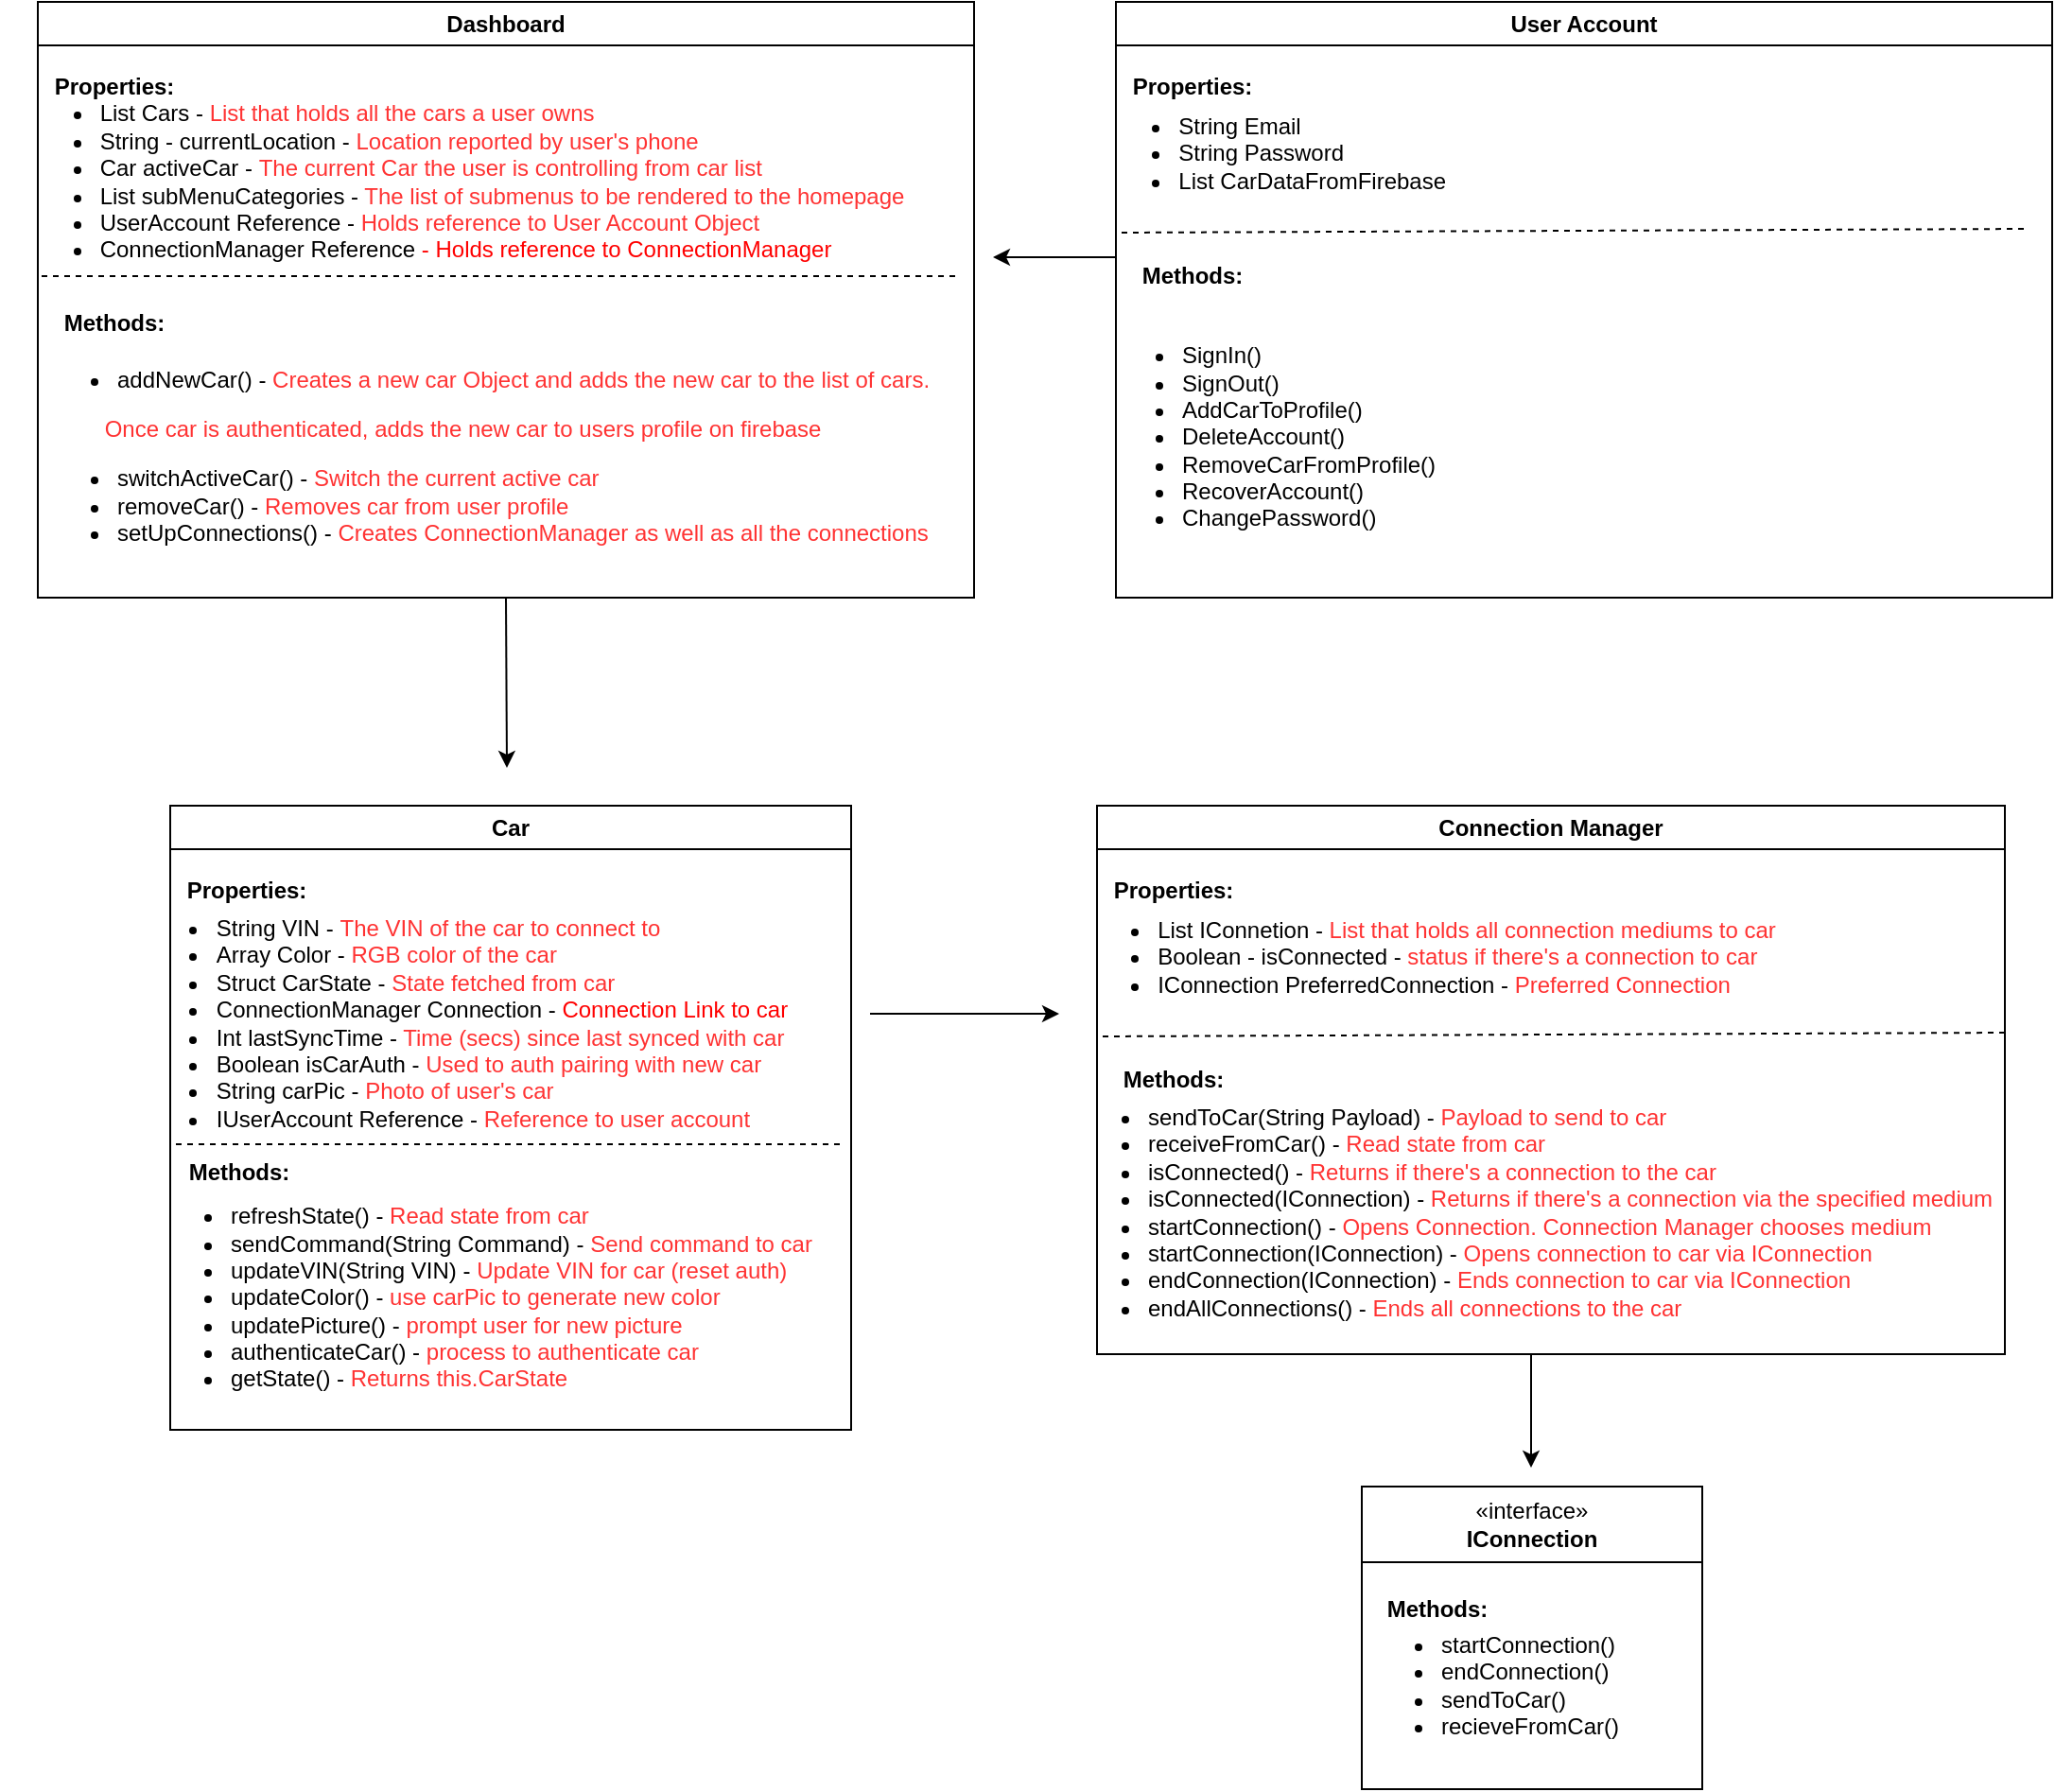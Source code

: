 <mxfile version="21.6.9" type="device">
  <diagram name="Page-1" id="vMF9wIRZA3fUssZkWnM3">
    <mxGraphModel dx="1382" dy="1885" grid="1" gridSize="10" guides="1" tooltips="1" connect="1" arrows="1" fold="1" page="1" pageScale="1" pageWidth="850" pageHeight="1100" math="0" shadow="0">
      <root>
        <mxCell id="0" />
        <mxCell id="1" parent="0" />
        <mxCell id="Fe0PGXJzbjRVoJ1PWfsH-1" value="Car" style="swimlane;whiteSpace=wrap;html=1;" vertex="1" parent="1">
          <mxGeometry x="100" y="-270" width="360" height="330" as="geometry" />
        </mxCell>
        <mxCell id="Fe0PGXJzbjRVoJ1PWfsH-2" value="&lt;b&gt;Properties:&lt;/b&gt;" style="text;html=1;align=center;verticalAlign=middle;resizable=0;points=[];autosize=1;strokeColor=none;fillColor=none;" vertex="1" parent="Fe0PGXJzbjRVoJ1PWfsH-1">
          <mxGeometry x="-5" y="30" width="90" height="30" as="geometry" />
        </mxCell>
        <mxCell id="Fe0PGXJzbjRVoJ1PWfsH-7" value="&lt;ul&gt;&lt;li style=&quot;text-align: left;&quot;&gt;String VIN -&lt;font color=&quot;#ff3333&quot;&gt;&amp;nbsp;The VIN of the car to connect to&lt;/font&gt;&lt;/li&gt;&lt;li style=&quot;text-align: left;&quot;&gt;Array Color - &lt;font color=&quot;#ff3333&quot;&gt;RGB color of the car&lt;/font&gt;&amp;nbsp;&lt;/li&gt;&lt;li style=&quot;text-align: left;&quot;&gt;Struct CarState - &lt;font color=&quot;#ff3333&quot;&gt;State fetched from car&lt;/font&gt;&lt;/li&gt;&lt;li style=&quot;text-align: left;&quot;&gt;ConnectionManager Connection - &lt;font color=&quot;#ff0000&quot;&gt;Connection Link to car&lt;/font&gt;&lt;/li&gt;&lt;li style=&quot;text-align: left;&quot;&gt;Int lastSyncTime - &lt;font color=&quot;#ff3333&quot;&gt;Time (secs) since last synced with car&lt;/font&gt;&lt;/li&gt;&lt;li style=&quot;text-align: left;&quot;&gt;Boolean isCarAuth - &lt;font color=&quot;#ff3333&quot;&gt;Used to auth pairing with new car&lt;/font&gt;&lt;/li&gt;&lt;li style=&quot;text-align: left;&quot;&gt;String carPic - &lt;font color=&quot;#ff3333&quot;&gt;Photo of user&#39;s car&lt;/font&gt;&lt;/li&gt;&lt;li style=&quot;text-align: left;&quot;&gt;IUserAccount Reference - &lt;font color=&quot;#ff3333&quot;&gt;Reference to user account&lt;/font&gt;&lt;/li&gt;&lt;/ul&gt;" style="text;html=1;align=center;verticalAlign=middle;resizable=0;points=[];autosize=1;strokeColor=none;fillColor=none;" vertex="1" parent="Fe0PGXJzbjRVoJ1PWfsH-1">
          <mxGeometry x="-30" y="40" width="370" height="150" as="geometry" />
        </mxCell>
        <mxCell id="Fe0PGXJzbjRVoJ1PWfsH-8" value="" style="endArrow=none;dashed=1;html=1;rounded=0;" edge="1" parent="Fe0PGXJzbjRVoJ1PWfsH-1">
          <mxGeometry width="50" height="50" relative="1" as="geometry">
            <mxPoint x="3" y="179" as="sourcePoint" />
            <mxPoint x="355" y="179" as="targetPoint" />
          </mxGeometry>
        </mxCell>
        <mxCell id="Fe0PGXJzbjRVoJ1PWfsH-14" value="&lt;b&gt;Methods:&lt;/b&gt;" style="text;html=1;align=center;verticalAlign=middle;resizable=0;points=[];autosize=1;strokeColor=none;fillColor=none;" vertex="1" parent="Fe0PGXJzbjRVoJ1PWfsH-1">
          <mxGeometry x="-4" y="179" width="80" height="30" as="geometry" />
        </mxCell>
        <mxCell id="Fe0PGXJzbjRVoJ1PWfsH-15" value="&lt;ul&gt;&lt;li&gt;refreshState() - &lt;font color=&quot;#ff3333&quot;&gt;Read state from car&lt;/font&gt;&lt;/li&gt;&lt;li style=&quot;&quot;&gt;sendCommand(String Command) - &lt;font color=&quot;#ff3333&quot;&gt;Send command to car&lt;/font&gt;&lt;/li&gt;&lt;li style=&quot;&quot;&gt;updateVIN(String VIN) - &lt;font color=&quot;#ff3333&quot;&gt;Update VIN for car (reset auth)&lt;/font&gt;&lt;/li&gt;&lt;li style=&quot;&quot;&gt;updateColor() - &lt;font color=&quot;#ff3333&quot;&gt;use carPic to generate new color&lt;/font&gt;&lt;/li&gt;&lt;li style=&quot;&quot;&gt;updatePicture() - &lt;font color=&quot;#ff3333&quot;&gt;prompt user for new picture&lt;/font&gt;&lt;/li&gt;&lt;li style=&quot;&quot;&gt;authenticateCar() - &lt;font color=&quot;#ff3333&quot;&gt;process to authenticate car&lt;/font&gt;&lt;/li&gt;&lt;li style=&quot;&quot;&gt;getState() - &lt;font color=&quot;#ff3333&quot;&gt;Returns this.CarState&lt;/font&gt;&lt;/li&gt;&lt;/ul&gt;" style="text;html=1;align=left;verticalAlign=middle;resizable=0;points=[];autosize=1;strokeColor=none;fillColor=none;" vertex="1" parent="Fe0PGXJzbjRVoJ1PWfsH-1">
          <mxGeometry x="-10" y="190" width="370" height="140" as="geometry" />
        </mxCell>
        <mxCell id="Fe0PGXJzbjRVoJ1PWfsH-16" value="Connection Manager" style="swimlane;whiteSpace=wrap;html=1;" vertex="1" parent="1">
          <mxGeometry x="590" y="-270" width="480" height="290" as="geometry" />
        </mxCell>
        <mxCell id="Fe0PGXJzbjRVoJ1PWfsH-17" value="&lt;b&gt;Properties:&lt;/b&gt;" style="text;html=1;align=center;verticalAlign=middle;resizable=0;points=[];autosize=1;strokeColor=none;fillColor=none;" vertex="1" parent="Fe0PGXJzbjRVoJ1PWfsH-16">
          <mxGeometry x="-5" y="30" width="90" height="30" as="geometry" />
        </mxCell>
        <mxCell id="Fe0PGXJzbjRVoJ1PWfsH-18" value="&lt;ul&gt;&lt;li style=&quot;text-align: left;&quot;&gt;List IConnetion -&lt;font color=&quot;#ff3333&quot;&gt;&amp;nbsp;List that holds all connection mediums to car&lt;/font&gt;&lt;/li&gt;&lt;li style=&quot;text-align: left;&quot;&gt;Boolean - isConnected - &lt;font color=&quot;#ff3333&quot;&gt;status if there&#39;s a connection to car&lt;/font&gt;&lt;/li&gt;&lt;li style=&quot;text-align: left;&quot;&gt;IConnection PreferredConnection -&lt;font color=&quot;#ff3333&quot;&gt;&amp;nbsp;Preferred&amp;nbsp;Connection&lt;/font&gt;&lt;/li&gt;&lt;/ul&gt;" style="text;html=1;align=center;verticalAlign=middle;resizable=0;points=[];autosize=1;strokeColor=none;fillColor=none;" vertex="1" parent="Fe0PGXJzbjRVoJ1PWfsH-16">
          <mxGeometry x="-20" y="40" width="390" height="80" as="geometry" />
        </mxCell>
        <mxCell id="Fe0PGXJzbjRVoJ1PWfsH-19" value="" style="endArrow=none;dashed=1;html=1;rounded=0;" edge="1" parent="Fe0PGXJzbjRVoJ1PWfsH-16">
          <mxGeometry width="50" height="50" relative="1" as="geometry">
            <mxPoint x="3" y="122" as="sourcePoint" />
            <mxPoint x="480" y="120" as="targetPoint" />
          </mxGeometry>
        </mxCell>
        <mxCell id="Fe0PGXJzbjRVoJ1PWfsH-20" value="&lt;b&gt;Methods:&lt;/b&gt;" style="text;html=1;align=center;verticalAlign=middle;resizable=0;points=[];autosize=1;strokeColor=none;fillColor=none;" vertex="1" parent="Fe0PGXJzbjRVoJ1PWfsH-16">
          <mxGeometry y="130" width="80" height="30" as="geometry" />
        </mxCell>
        <mxCell id="Fe0PGXJzbjRVoJ1PWfsH-21" value="&lt;ul&gt;&lt;li&gt;sendToCar(String Payload) - &lt;font color=&quot;#ff3333&quot;&gt;Payload to send to car&lt;/font&gt;&lt;/li&gt;&lt;li style=&quot;&quot;&gt;receiveFromCar() - &lt;font color=&quot;#ff3333&quot;&gt;Read state from car&lt;/font&gt;&lt;/li&gt;&lt;li style=&quot;&quot;&gt;isConnected() - &lt;font color=&quot;#ff3333&quot;&gt;Returns if there&#39;s a connection to the car&lt;/font&gt;&lt;/li&gt;&lt;li style=&quot;&quot;&gt;isConnected(IConnection) - &lt;font color=&quot;#ff3333&quot;&gt;Returns if there&#39;s a connection via the specified medium&lt;/font&gt;&lt;/li&gt;&lt;li style=&quot;&quot;&gt;startConnection() - &lt;font color=&quot;#ff3333&quot;&gt;Opens Connection. Connection Manager chooses medium&lt;/font&gt;&lt;/li&gt;&lt;li style=&quot;&quot;&gt;startConnection(IConnection) - &lt;font color=&quot;#ff3333&quot;&gt;Opens connection to car via IConnection&lt;/font&gt;&lt;/li&gt;&lt;li style=&quot;&quot;&gt;endConnection(IConnection) - &lt;font color=&quot;#ff3333&quot;&gt;Ends connection to car via IConnection&lt;/font&gt;&lt;/li&gt;&lt;li style=&quot;&quot;&gt;endAllConnections() - &lt;font color=&quot;#ff3333&quot;&gt;Ends all connections to the car&lt;/font&gt;&lt;/li&gt;&lt;/ul&gt;" style="text;html=1;align=left;verticalAlign=middle;resizable=0;points=[];autosize=1;strokeColor=none;fillColor=none;" vertex="1" parent="Fe0PGXJzbjRVoJ1PWfsH-16">
          <mxGeometry x="-15" y="140" width="510" height="150" as="geometry" />
        </mxCell>
        <mxCell id="Fe0PGXJzbjRVoJ1PWfsH-23" value="«interface»&lt;br&gt;&lt;b&gt;IConnection&lt;/b&gt;" style="html=1;whiteSpace=wrap;" vertex="1" parent="1">
          <mxGeometry x="730" y="90" width="180" height="40" as="geometry" />
        </mxCell>
        <mxCell id="Fe0PGXJzbjRVoJ1PWfsH-24" value="" style="rounded=0;whiteSpace=wrap;html=1;" vertex="1" parent="1">
          <mxGeometry x="730" y="130" width="180" height="120" as="geometry" />
        </mxCell>
        <mxCell id="Fe0PGXJzbjRVoJ1PWfsH-25" value="&lt;b&gt;Methods:&lt;/b&gt;" style="text;html=1;strokeColor=none;fillColor=none;align=center;verticalAlign=middle;whiteSpace=wrap;rounded=0;" vertex="1" parent="1">
          <mxGeometry x="740" y="140" width="60" height="30" as="geometry" />
        </mxCell>
        <mxCell id="Fe0PGXJzbjRVoJ1PWfsH-26" value="&lt;ul&gt;&lt;li&gt;startConnection()&lt;/li&gt;&lt;li&gt;endConnection()&lt;/li&gt;&lt;li&gt;sendToCar()&lt;/li&gt;&lt;li&gt;recieveFromCar()&lt;/li&gt;&lt;/ul&gt;" style="text;html=1;strokeColor=none;fillColor=none;align=left;verticalAlign=middle;whiteSpace=wrap;rounded=0;" vertex="1" parent="1">
          <mxGeometry x="730" y="160" width="150" height="70" as="geometry" />
        </mxCell>
        <mxCell id="Fe0PGXJzbjRVoJ1PWfsH-33" value="Dashboard" style="swimlane;whiteSpace=wrap;html=1;" vertex="1" parent="1">
          <mxGeometry x="30" y="-695" width="495" height="315" as="geometry" />
        </mxCell>
        <mxCell id="Fe0PGXJzbjRVoJ1PWfsH-34" value="&lt;b&gt;Properties:&lt;/b&gt;" style="text;html=1;align=center;verticalAlign=middle;resizable=0;points=[];autosize=1;strokeColor=none;fillColor=none;" vertex="1" parent="Fe0PGXJzbjRVoJ1PWfsH-33">
          <mxGeometry x="-5" y="30" width="90" height="30" as="geometry" />
        </mxCell>
        <mxCell id="Fe0PGXJzbjRVoJ1PWfsH-35" value="&lt;ul&gt;&lt;li style=&quot;text-align: left;&quot;&gt;List Cars -&lt;font color=&quot;#ff3333&quot;&gt;&amp;nbsp;List that holds all the cars a user owns&lt;/font&gt;&lt;/li&gt;&lt;li style=&quot;text-align: left;&quot;&gt;String - currentLocation - &lt;font color=&quot;#ff3333&quot;&gt;Location reported by user&#39;s phone&lt;/font&gt;&lt;/li&gt;&lt;li style=&quot;text-align: left;&quot;&gt;Car activeCar -&lt;font color=&quot;#ff3333&quot;&gt;&amp;nbsp;The current Car the user is controlling from car list&lt;/font&gt;&lt;/li&gt;&lt;li style=&quot;text-align: left;&quot;&gt;List subMenuCategories - &lt;font color=&quot;#ff3333&quot;&gt;The list of submenus to be rendered to the homepage&lt;/font&gt;&lt;/li&gt;&lt;li style=&quot;text-align: left;&quot;&gt;UserAccount Reference - &lt;font color=&quot;#ff3333&quot;&gt;Holds reference to User Account Object&lt;/font&gt;&lt;/li&gt;&lt;li style=&quot;text-align: left;&quot;&gt;ConnectionManager Reference &lt;font color=&quot;#ff0000&quot;&gt;- Holds reference to ConnectionManager&lt;/font&gt;&lt;/li&gt;&lt;/ul&gt;" style="text;html=1;align=center;verticalAlign=middle;resizable=0;points=[];autosize=1;strokeColor=none;fillColor=none;" vertex="1" parent="Fe0PGXJzbjRVoJ1PWfsH-33">
          <mxGeometry x="-20" y="35" width="490" height="120" as="geometry" />
        </mxCell>
        <mxCell id="Fe0PGXJzbjRVoJ1PWfsH-36" value="" style="endArrow=none;dashed=1;html=1;rounded=0;" edge="1" parent="Fe0PGXJzbjRVoJ1PWfsH-33">
          <mxGeometry width="50" height="50" relative="1" as="geometry">
            <mxPoint x="2" y="145" as="sourcePoint" />
            <mxPoint x="488" y="145" as="targetPoint" />
          </mxGeometry>
        </mxCell>
        <mxCell id="Fe0PGXJzbjRVoJ1PWfsH-37" value="&lt;b&gt;Methods:&lt;/b&gt;" style="text;html=1;align=center;verticalAlign=middle;resizable=0;points=[];autosize=1;strokeColor=none;fillColor=none;" vertex="1" parent="Fe0PGXJzbjRVoJ1PWfsH-33">
          <mxGeometry y="155" width="80" height="30" as="geometry" />
        </mxCell>
        <mxCell id="Fe0PGXJzbjRVoJ1PWfsH-38" value="&lt;ul&gt;&lt;li&gt;addNewCar() - &lt;font color=&quot;#ff3333&quot;&gt;Creates a new car Object and adds the new car to the list of cars.&amp;nbsp;&lt;/font&gt;&lt;/li&gt;&lt;/ul&gt;&lt;span style=&quot;color: rgb(255, 51, 51); background-color: initial;&quot;&gt;&amp;nbsp; &amp;nbsp; &amp;nbsp; &amp;nbsp; &amp;nbsp; Once car is authenticated, adds the new car to users profile on firebase&lt;/span&gt;&lt;br&gt;&lt;ul&gt;&lt;li style=&quot;&quot;&gt;switchActiveCar() - &lt;font color=&quot;#ff3333&quot;&gt;Switch the current active car&lt;/font&gt;&lt;/li&gt;&lt;li style=&quot;&quot;&gt;removeCar() - &lt;font color=&quot;#ff3333&quot;&gt;Removes car from user profile&lt;/font&gt;&lt;/li&gt;&lt;li style=&quot;&quot;&gt;setUpConnections() - &lt;font color=&quot;#ff3333&quot;&gt;Creates ConnectionManager as well as all the connections&lt;/font&gt;&lt;/li&gt;&lt;/ul&gt;" style="text;html=1;align=left;verticalAlign=middle;resizable=0;points=[];autosize=1;strokeColor=none;fillColor=none;" vertex="1" parent="Fe0PGXJzbjRVoJ1PWfsH-33">
          <mxGeometry y="175" width="500" height="130" as="geometry" />
        </mxCell>
        <mxCell id="Fe0PGXJzbjRVoJ1PWfsH-39" value="User Account" style="swimlane;whiteSpace=wrap;html=1;" vertex="1" parent="1">
          <mxGeometry x="600" y="-695" width="495" height="315" as="geometry" />
        </mxCell>
        <mxCell id="Fe0PGXJzbjRVoJ1PWfsH-40" value="&lt;b&gt;Properties:&lt;/b&gt;" style="text;html=1;align=center;verticalAlign=middle;resizable=0;points=[];autosize=1;strokeColor=none;fillColor=none;" vertex="1" parent="Fe0PGXJzbjRVoJ1PWfsH-39">
          <mxGeometry x="-5" y="30" width="90" height="30" as="geometry" />
        </mxCell>
        <mxCell id="Fe0PGXJzbjRVoJ1PWfsH-41" value="&lt;ul&gt;&lt;li style=&quot;text-align: left;&quot;&gt;String Email&amp;nbsp;&lt;/li&gt;&lt;li style=&quot;text-align: left;&quot;&gt;String Password&lt;/li&gt;&lt;li style=&quot;text-align: left;&quot;&gt;List CarDataFromFirebase&amp;nbsp;&lt;/li&gt;&lt;/ul&gt;" style="text;html=1;align=center;verticalAlign=middle;resizable=0;points=[];autosize=1;strokeColor=none;fillColor=none;" vertex="1" parent="Fe0PGXJzbjRVoJ1PWfsH-39">
          <mxGeometry x="-20" y="40" width="210" height="80" as="geometry" />
        </mxCell>
        <mxCell id="Fe0PGXJzbjRVoJ1PWfsH-42" value="" style="endArrow=none;dashed=1;html=1;rounded=0;" edge="1" parent="Fe0PGXJzbjRVoJ1PWfsH-39">
          <mxGeometry width="50" height="50" relative="1" as="geometry">
            <mxPoint x="3" y="122" as="sourcePoint" />
            <mxPoint x="480" y="120" as="targetPoint" />
          </mxGeometry>
        </mxCell>
        <mxCell id="Fe0PGXJzbjRVoJ1PWfsH-43" value="&lt;b&gt;Methods:&lt;/b&gt;" style="text;html=1;align=center;verticalAlign=middle;resizable=0;points=[];autosize=1;strokeColor=none;fillColor=none;" vertex="1" parent="Fe0PGXJzbjRVoJ1PWfsH-39">
          <mxGeometry y="130" width="80" height="30" as="geometry" />
        </mxCell>
        <mxCell id="Fe0PGXJzbjRVoJ1PWfsH-44" value="&lt;ul&gt;&lt;li&gt;SignIn()&lt;/li&gt;&lt;li&gt;SignOut()&lt;/li&gt;&lt;li&gt;AddCarToProfile()&lt;/li&gt;&lt;li&gt;DeleteAccount()&lt;/li&gt;&lt;li&gt;RemoveCarFromProfile()&lt;/li&gt;&lt;li&gt;RecoverAccount()&lt;/li&gt;&lt;li&gt;ChangePassword()&lt;/li&gt;&lt;/ul&gt;" style="text;html=1;align=left;verticalAlign=middle;resizable=0;points=[];autosize=1;strokeColor=none;fillColor=none;" vertex="1" parent="Fe0PGXJzbjRVoJ1PWfsH-39">
          <mxGeometry x="-7.5" y="160" width="200" height="140" as="geometry" />
        </mxCell>
        <mxCell id="Fe0PGXJzbjRVoJ1PWfsH-45" value="" style="endArrow=classic;html=1;rounded=0;" edge="1" parent="1">
          <mxGeometry width="50" height="50" relative="1" as="geometry">
            <mxPoint x="600" y="-560" as="sourcePoint" />
            <mxPoint x="535" y="-560" as="targetPoint" />
          </mxGeometry>
        </mxCell>
        <mxCell id="Fe0PGXJzbjRVoJ1PWfsH-60" value="" style="endArrow=classic;html=1;rounded=0;exitX=0.5;exitY=1;exitDx=0;exitDy=0;" edge="1" parent="1" source="Fe0PGXJzbjRVoJ1PWfsH-33">
          <mxGeometry width="50" height="50" relative="1" as="geometry">
            <mxPoint x="540" y="-320" as="sourcePoint" />
            <mxPoint x="278" y="-290" as="targetPoint" />
          </mxGeometry>
        </mxCell>
        <mxCell id="Fe0PGXJzbjRVoJ1PWfsH-61" value="" style="endArrow=classic;html=1;rounded=0;entryX=0;entryY=0.875;entryDx=0;entryDy=0;entryPerimeter=0;" edge="1" parent="1" target="Fe0PGXJzbjRVoJ1PWfsH-18">
          <mxGeometry width="50" height="50" relative="1" as="geometry">
            <mxPoint x="470" y="-160" as="sourcePoint" />
            <mxPoint x="560" y="-160" as="targetPoint" />
          </mxGeometry>
        </mxCell>
        <mxCell id="Fe0PGXJzbjRVoJ1PWfsH-62" value="" style="endArrow=classic;html=1;rounded=0;" edge="1" parent="1">
          <mxGeometry width="50" height="50" relative="1" as="geometry">
            <mxPoint x="819.5" y="20" as="sourcePoint" />
            <mxPoint x="819.5" y="80" as="targetPoint" />
          </mxGeometry>
        </mxCell>
      </root>
    </mxGraphModel>
  </diagram>
</mxfile>
